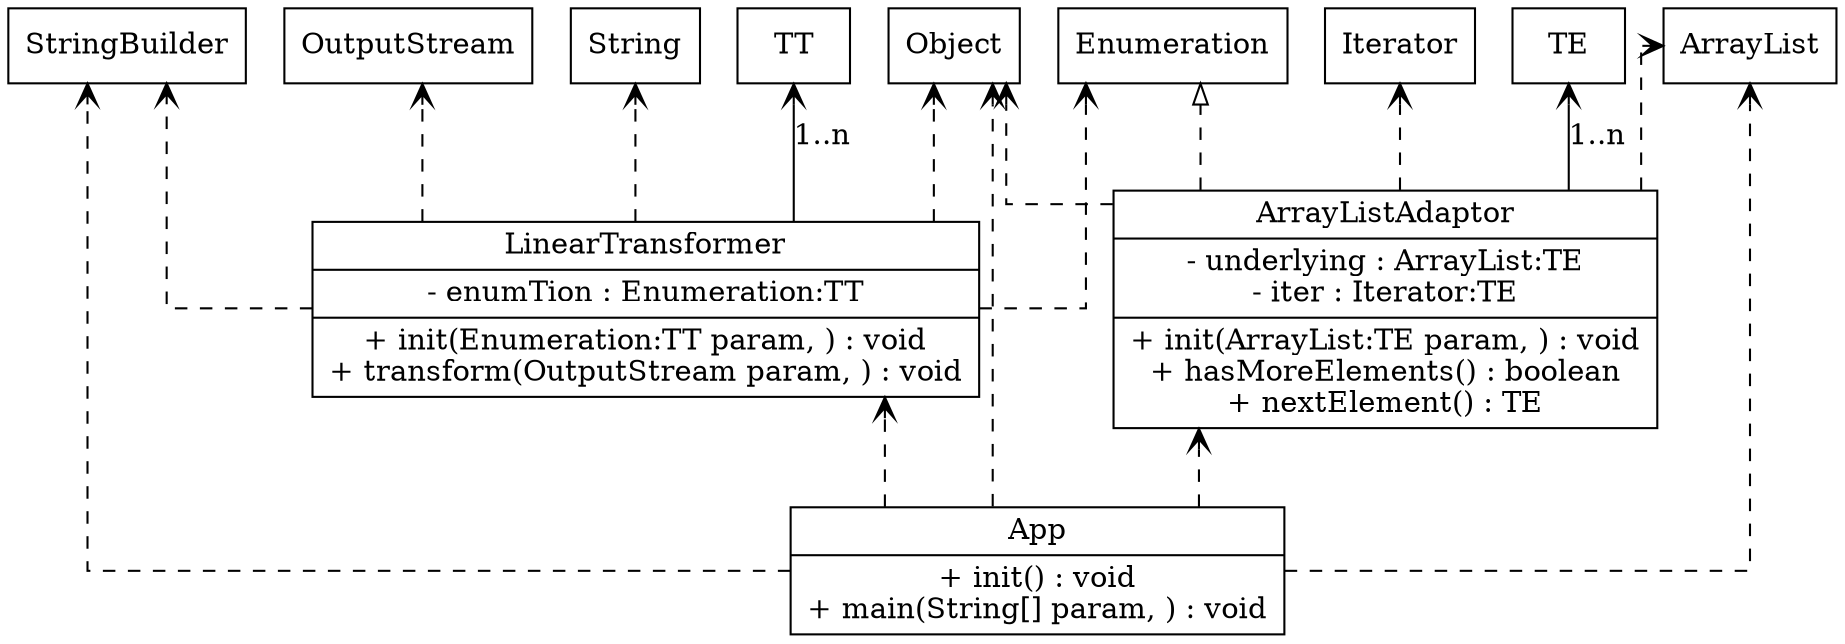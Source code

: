digraph uml{rankdir=BT;splines=ortho;node[shape = box];App[shape = "record",label=<{ App|+ init() : void<br/>+ main(String[] param, ) : void<br/>}>];ArrayListAdaptor->Enumeration [arrowhead="onormal",style="dashed"];ArrayListAdaptor[shape = "record",label=<{ ArrayListAdaptor|- underlying : ArrayList:TE<br/>- iter : Iterator:TE<br/>|+ init(ArrayList:TE param, ) : void<br/>+ hasMoreElements() : boolean<br/>+ nextElement() : TE<br/>}>];LinearTransformer[shape = "record",label=<{ LinearTransformer|- enumTion : Enumeration:TT<br/>|+ init(Enumeration:TT param, ) : void<br/>+ transform(OutputStream param, ) : void<br/>}>];ArrayListAdaptor->TE [arrowhead="vee",label="1..n"];LinearTransformer->TT [arrowhead="vee",label="1..n"];App->Object [arrowhead="vee",style="dashed"];App->ArrayList [arrowhead="vee",style="dashed"];App->StringBuilder [arrowhead="vee",style="dashed"];App->ArrayListAdaptor [arrowhead="vee",style="dashed"];App->LinearTransformer [arrowhead="vee",style="dashed"];ArrayListAdaptor->Object [arrowhead="vee",style="dashed"];ArrayListAdaptor->ArrayList [arrowhead="vee",style="dashed"];ArrayListAdaptor->Iterator [arrowhead="vee",style="dashed"];LinearTransformer->Object [arrowhead="vee",style="dashed"];LinearTransformer->OutputStream [arrowhead="vee",style="dashed"];LinearTransformer->String [arrowhead="vee",style="dashed"];LinearTransformer->Enumeration [arrowhead="vee",style="dashed"];LinearTransformer->StringBuilder [arrowhead="vee",style="dashed"];}